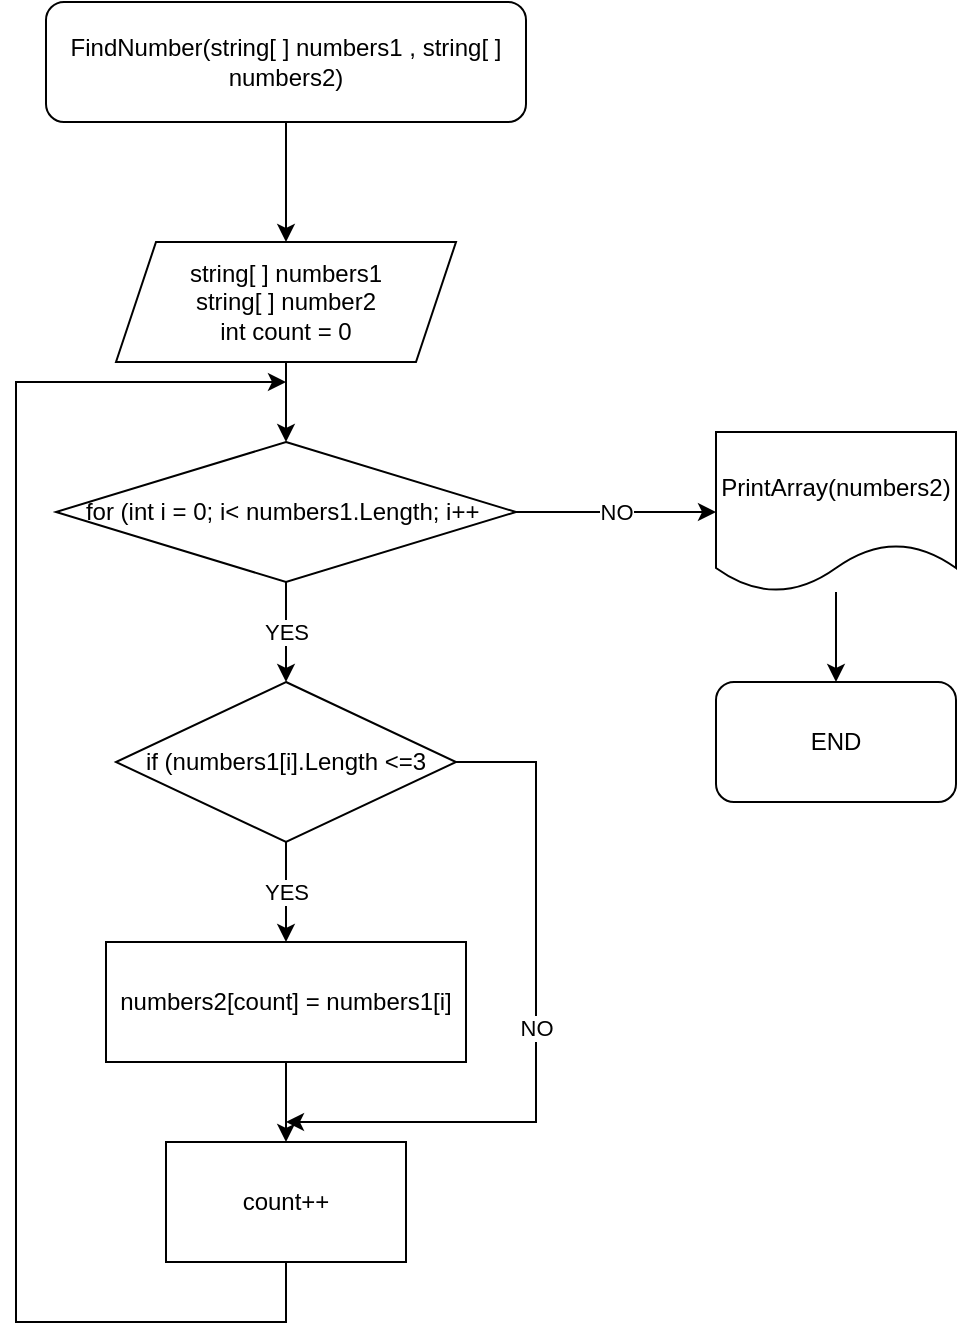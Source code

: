 <mxfile version="20.4.0" type="device"><diagram id="RPh9fnQwB8k8ebRshWs4" name="Страница 1"><mxGraphModel dx="782" dy="738" grid="1" gridSize="10" guides="1" tooltips="1" connect="1" arrows="1" fold="1" page="1" pageScale="1" pageWidth="827" pageHeight="1169" math="0" shadow="0"><root><mxCell id="0"/><mxCell id="1" parent="0"/><mxCell id="OCyxDhRLEEdgethD1_KJ-18" value="YES" style="edgeStyle=orthogonalEdgeStyle;rounded=0;orthogonalLoop=1;jettySize=auto;html=1;" edge="1" parent="1" source="OCyxDhRLEEdgethD1_KJ-1" target="OCyxDhRLEEdgethD1_KJ-4"><mxGeometry relative="1" as="geometry"/></mxCell><mxCell id="OCyxDhRLEEdgethD1_KJ-22" value="NO" style="edgeStyle=orthogonalEdgeStyle;rounded=0;orthogonalLoop=1;jettySize=auto;html=1;" edge="1" parent="1" source="OCyxDhRLEEdgethD1_KJ-1" target="OCyxDhRLEEdgethD1_KJ-13"><mxGeometry relative="1" as="geometry"/></mxCell><mxCell id="OCyxDhRLEEdgethD1_KJ-1" value="for (int i = 0; i&amp;lt; numbers1.Length; i++&amp;nbsp;" style="rhombus;whiteSpace=wrap;html=1;" vertex="1" parent="1"><mxGeometry x="250" y="240" width="230" height="70" as="geometry"/></mxCell><mxCell id="OCyxDhRLEEdgethD1_KJ-19" value="YES" style="edgeStyle=orthogonalEdgeStyle;rounded=0;orthogonalLoop=1;jettySize=auto;html=1;" edge="1" parent="1" source="OCyxDhRLEEdgethD1_KJ-4" target="OCyxDhRLEEdgethD1_KJ-6"><mxGeometry relative="1" as="geometry"/></mxCell><mxCell id="OCyxDhRLEEdgethD1_KJ-25" value="NO" style="edgeStyle=orthogonalEdgeStyle;rounded=0;orthogonalLoop=1;jettySize=auto;html=1;" edge="1" parent="1" source="OCyxDhRLEEdgethD1_KJ-4"><mxGeometry relative="1" as="geometry"><mxPoint x="365" y="580" as="targetPoint"/><Array as="points"><mxPoint x="490" y="400"/><mxPoint x="490" y="580"/></Array></mxGeometry></mxCell><mxCell id="OCyxDhRLEEdgethD1_KJ-4" value="if (numbers1[i].Length &amp;lt;=3" style="rhombus;whiteSpace=wrap;html=1;" vertex="1" parent="1"><mxGeometry x="280" y="360" width="170" height="80" as="geometry"/></mxCell><mxCell id="OCyxDhRLEEdgethD1_KJ-21" style="edgeStyle=orthogonalEdgeStyle;rounded=0;orthogonalLoop=1;jettySize=auto;html=1;exitX=0.5;exitY=1;exitDx=0;exitDy=0;" edge="1" parent="1" source="OCyxDhRLEEdgethD1_KJ-23"><mxGeometry relative="1" as="geometry"><mxPoint x="365" y="210" as="targetPoint"/><Array as="points"><mxPoint x="365" y="650"/><mxPoint x="365" y="680"/><mxPoint x="230" y="680"/><mxPoint x="230" y="210"/></Array></mxGeometry></mxCell><mxCell id="OCyxDhRLEEdgethD1_KJ-24" value="" style="edgeStyle=orthogonalEdgeStyle;rounded=0;orthogonalLoop=1;jettySize=auto;html=1;" edge="1" parent="1" source="OCyxDhRLEEdgethD1_KJ-6" target="OCyxDhRLEEdgethD1_KJ-23"><mxGeometry relative="1" as="geometry"><Array as="points"><mxPoint x="365" y="570"/><mxPoint x="365" y="570"/></Array></mxGeometry></mxCell><mxCell id="OCyxDhRLEEdgethD1_KJ-6" value="numbers2[count] = numbers1[i]&lt;br&gt;" style="rounded=0;whiteSpace=wrap;html=1;" vertex="1" parent="1"><mxGeometry x="275" y="490" width="180" height="60" as="geometry"/></mxCell><mxCell id="OCyxDhRLEEdgethD1_KJ-10" value="" style="edgeStyle=orthogonalEdgeStyle;rounded=0;orthogonalLoop=1;jettySize=auto;html=1;" edge="1" parent="1" source="OCyxDhRLEEdgethD1_KJ-9" target="OCyxDhRLEEdgethD1_KJ-1"><mxGeometry relative="1" as="geometry"/></mxCell><mxCell id="OCyxDhRLEEdgethD1_KJ-9" value="string[ ] numbers1&lt;br&gt;string[ ] number2&lt;br&gt;int count = 0" style="shape=parallelogram;perimeter=parallelogramPerimeter;whiteSpace=wrap;html=1;fixedSize=1;" vertex="1" parent="1"><mxGeometry x="280" y="140" width="170" height="60" as="geometry"/></mxCell><mxCell id="OCyxDhRLEEdgethD1_KJ-12" value="" style="edgeStyle=orthogonalEdgeStyle;rounded=0;orthogonalLoop=1;jettySize=auto;html=1;" edge="1" parent="1" source="OCyxDhRLEEdgethD1_KJ-11" target="OCyxDhRLEEdgethD1_KJ-9"><mxGeometry relative="1" as="geometry"/></mxCell><mxCell id="OCyxDhRLEEdgethD1_KJ-11" value="FindNumber(string[ ] numbers1 , string[ ] numbers2)" style="rounded=1;whiteSpace=wrap;html=1;" vertex="1" parent="1"><mxGeometry x="245" y="20" width="240" height="60" as="geometry"/></mxCell><mxCell id="OCyxDhRLEEdgethD1_KJ-28" value="" style="edgeStyle=orthogonalEdgeStyle;rounded=0;orthogonalLoop=1;jettySize=auto;html=1;" edge="1" parent="1" source="OCyxDhRLEEdgethD1_KJ-13" target="OCyxDhRLEEdgethD1_KJ-27"><mxGeometry relative="1" as="geometry"/></mxCell><mxCell id="OCyxDhRLEEdgethD1_KJ-13" value="PrintArray(numbers2)" style="shape=document;whiteSpace=wrap;html=1;boundedLbl=1;rounded=0;" vertex="1" parent="1"><mxGeometry x="580" y="235" width="120" height="80" as="geometry"/></mxCell><mxCell id="OCyxDhRLEEdgethD1_KJ-23" value="count++" style="rounded=0;whiteSpace=wrap;html=1;" vertex="1" parent="1"><mxGeometry x="305" y="590" width="120" height="60" as="geometry"/></mxCell><mxCell id="OCyxDhRLEEdgethD1_KJ-27" value="END" style="rounded=1;whiteSpace=wrap;html=1;" vertex="1" parent="1"><mxGeometry x="580" y="360" width="120" height="60" as="geometry"/></mxCell></root></mxGraphModel></diagram></mxfile>